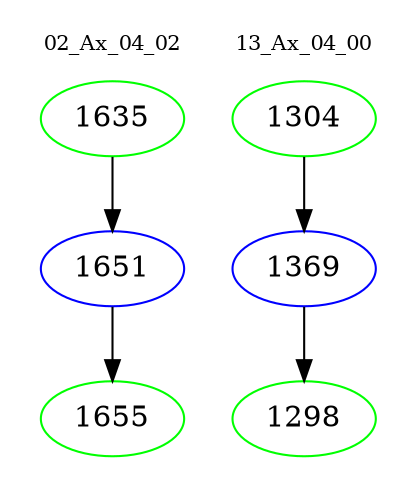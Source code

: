 digraph{
subgraph cluster_0 {
color = white
label = "02_Ax_04_02";
fontsize=10;
T0_1635 [label="1635", color="green"]
T0_1635 -> T0_1651 [color="black"]
T0_1651 [label="1651", color="blue"]
T0_1651 -> T0_1655 [color="black"]
T0_1655 [label="1655", color="green"]
}
subgraph cluster_1 {
color = white
label = "13_Ax_04_00";
fontsize=10;
T1_1304 [label="1304", color="green"]
T1_1304 -> T1_1369 [color="black"]
T1_1369 [label="1369", color="blue"]
T1_1369 -> T1_1298 [color="black"]
T1_1298 [label="1298", color="green"]
}
}
